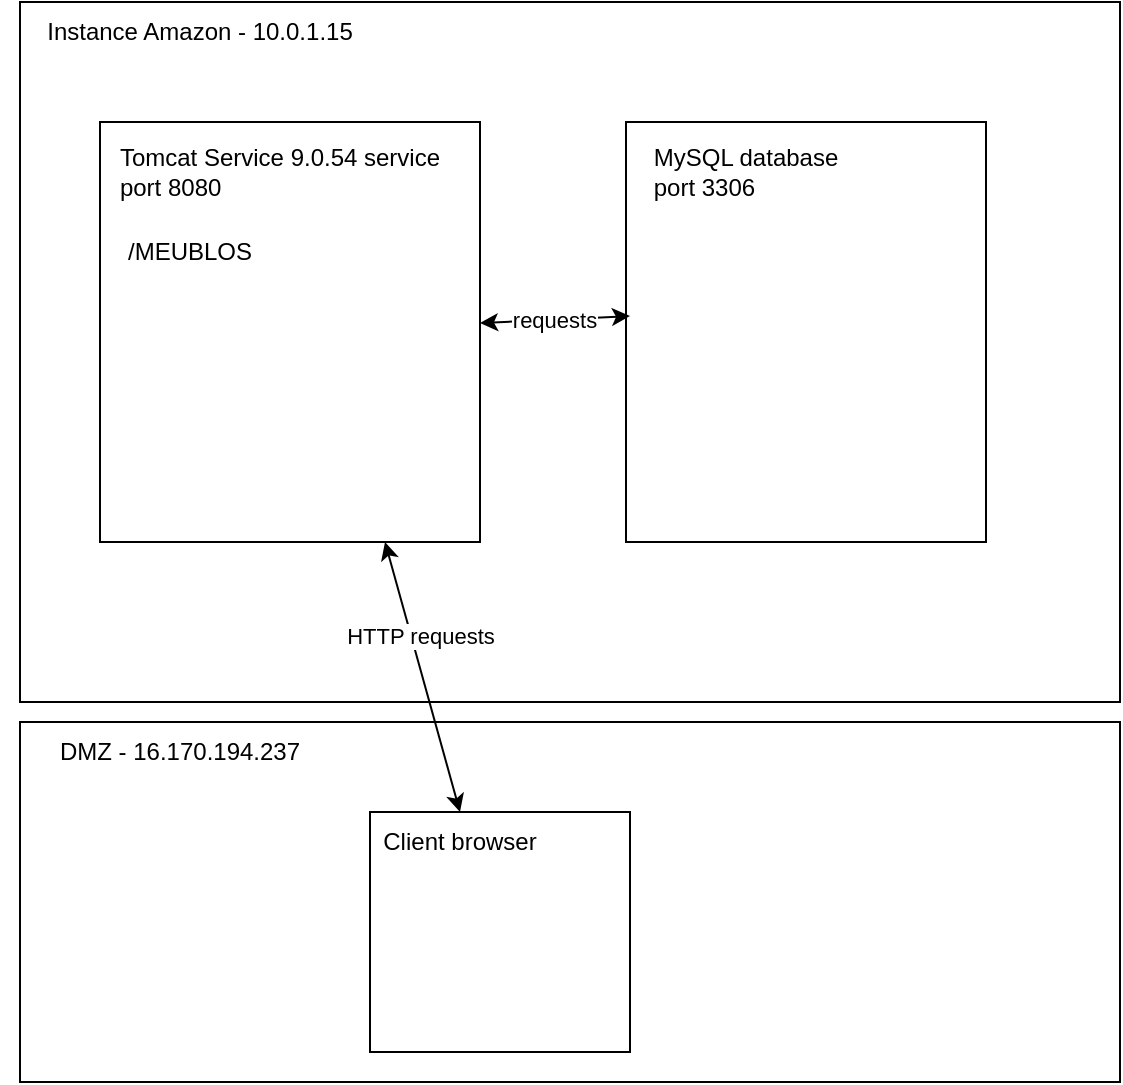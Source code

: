 <mxfile version="15.9.1" type="device"><diagram id="Dty2rZj2vIE1IyITgKvn" name="Page-1"><mxGraphModel dx="946" dy="587" grid="1" gridSize="10" guides="1" tooltips="1" connect="1" arrows="1" fold="1" page="1" pageScale="1" pageWidth="827" pageHeight="1169" math="0" shadow="0"><root><mxCell id="0"/><mxCell id="1" parent="0"/><mxCell id="qjyk1IMxSZE_2kQqDQ7R-2" value="" style="rounded=0;whiteSpace=wrap;html=1;align=left;" vertex="1" parent="1"><mxGeometry x="150" y="180" width="550" height="350" as="geometry"/></mxCell><mxCell id="qjyk1IMxSZE_2kQqDQ7R-3" value="Instance Amazon - 10.0.1.15" style="text;html=1;strokeColor=none;fillColor=none;align=center;verticalAlign=middle;whiteSpace=wrap;rounded=0;" vertex="1" parent="1"><mxGeometry x="150" y="180" width="180" height="30" as="geometry"/></mxCell><mxCell id="qjyk1IMxSZE_2kQqDQ7R-4" value="" style="rounded=0;whiteSpace=wrap;html=1;" vertex="1" parent="1"><mxGeometry x="190" y="240" width="190" height="210" as="geometry"/></mxCell><mxCell id="qjyk1IMxSZE_2kQqDQ7R-5" value="&lt;div&gt;Tomcat Service 9.0.54 service&lt;/div&gt;&lt;div align=&quot;left&quot;&gt;port 8080&lt;br&gt;&lt;/div&gt;" style="text;html=1;strokeColor=none;fillColor=none;align=center;verticalAlign=middle;whiteSpace=wrap;rounded=0;" vertex="1" parent="1"><mxGeometry x="190" y="250" width="180" height="30" as="geometry"/></mxCell><mxCell id="qjyk1IMxSZE_2kQqDQ7R-6" value="/MEUBLOS" style="text;html=1;strokeColor=none;fillColor=none;align=center;verticalAlign=middle;whiteSpace=wrap;rounded=0;" vertex="1" parent="1"><mxGeometry x="190" y="290" width="90" height="30" as="geometry"/></mxCell><mxCell id="qjyk1IMxSZE_2kQqDQ7R-7" value="" style="shape=image;verticalLabelPosition=bottom;labelBackgroundColor=#ffffff;verticalAlign=top;aspect=fixed;imageAspect=0;image=https://upload.wikimedia.org/wikipedia/commons/thumb/f/fe/Apache_Tomcat_logo.svg/1200px-Apache_Tomcat_logo.svg.png;" vertex="1" parent="1"><mxGeometry x="216.41" y="340" width="127.17" height="90" as="geometry"/></mxCell><mxCell id="qjyk1IMxSZE_2kQqDQ7R-8" value="" style="rounded=0;whiteSpace=wrap;html=1;" vertex="1" parent="1"><mxGeometry x="453" y="240" width="180" height="210" as="geometry"/></mxCell><mxCell id="qjyk1IMxSZE_2kQqDQ7R-9" value="&lt;div&gt;MySQL database&lt;/div&gt;&lt;div align=&quot;left&quot;&gt;port 3306&lt;br&gt;&lt;/div&gt;" style="text;html=1;strokeColor=none;fillColor=none;align=center;verticalAlign=middle;whiteSpace=wrap;rounded=0;" vertex="1" parent="1"><mxGeometry x="423" y="250" width="180" height="30" as="geometry"/></mxCell><mxCell id="qjyk1IMxSZE_2kQqDQ7R-11" value="requests" style="endArrow=classic;startArrow=classic;html=1;rounded=0;entryX=0.011;entryY=0.462;entryDx=0;entryDy=0;entryPerimeter=0;" edge="1" parent="1" source="qjyk1IMxSZE_2kQqDQ7R-4" target="qjyk1IMxSZE_2kQqDQ7R-8"><mxGeometry width="50" height="50" relative="1" as="geometry"><mxPoint x="390" y="380" as="sourcePoint"/><mxPoint x="440" y="330" as="targetPoint"/></mxGeometry></mxCell><mxCell id="qjyk1IMxSZE_2kQqDQ7R-12" value="" style="shape=image;verticalLabelPosition=bottom;labelBackgroundColor=#ffffff;verticalAlign=top;aspect=fixed;imageAspect=0;image=https://upload.wikimedia.org/wikipedia/fr/thumb/6/62/MySQL.svg/1200px-MySQL.svg.png;" vertex="1" parent="1"><mxGeometry x="478" y="351.38" width="130" height="67.25" as="geometry"/></mxCell><mxCell id="qjyk1IMxSZE_2kQqDQ7R-13" value="" style="rounded=0;whiteSpace=wrap;html=1;align=left;" vertex="1" parent="1"><mxGeometry x="150" y="540" width="550" height="180" as="geometry"/></mxCell><mxCell id="qjyk1IMxSZE_2kQqDQ7R-14" value="DMZ - 16.170.194.237" style="text;html=1;strokeColor=none;fillColor=none;align=center;verticalAlign=middle;whiteSpace=wrap;rounded=0;" vertex="1" parent="1"><mxGeometry x="140" y="540" width="180" height="30" as="geometry"/></mxCell><mxCell id="qjyk1IMxSZE_2kQqDQ7R-15" value="" style="rounded=0;whiteSpace=wrap;html=1;" vertex="1" parent="1"><mxGeometry x="325" y="585" width="130" height="120" as="geometry"/></mxCell><mxCell id="qjyk1IMxSZE_2kQqDQ7R-16" value="Client browser" style="text;html=1;strokeColor=none;fillColor=none;align=center;verticalAlign=middle;whiteSpace=wrap;rounded=0;" vertex="1" parent="1"><mxGeometry x="280" y="585" width="180" height="30" as="geometry"/></mxCell><mxCell id="qjyk1IMxSZE_2kQqDQ7R-20" value="" style="endArrow=classic;startArrow=classic;html=1;rounded=0;exitX=0.5;exitY=0;exitDx=0;exitDy=0;entryX=0.75;entryY=1;entryDx=0;entryDy=0;" edge="1" parent="1" source="qjyk1IMxSZE_2kQqDQ7R-16" target="qjyk1IMxSZE_2kQqDQ7R-4"><mxGeometry width="50" height="50" relative="1" as="geometry"><mxPoint x="390" y="480" as="sourcePoint"/><mxPoint x="440" y="430" as="targetPoint"/></mxGeometry></mxCell><mxCell id="qjyk1IMxSZE_2kQqDQ7R-21" value="HTTP requests" style="edgeLabel;html=1;align=center;verticalAlign=middle;resizable=0;points=[];" vertex="1" connectable="0" parent="qjyk1IMxSZE_2kQqDQ7R-20"><mxGeometry x="0.287" y="-4" relative="1" as="geometry"><mxPoint as="offset"/></mxGeometry></mxCell><mxCell id="qjyk1IMxSZE_2kQqDQ7R-22" value="" style="shape=image;verticalLabelPosition=bottom;labelBackgroundColor=#ffffff;verticalAlign=top;aspect=fixed;imageAspect=0;image=https://images.anandtech.com/doci/16078/Browsers_678x452.png;" vertex="1" parent="1"><mxGeometry x="350" y="630" width="80" height="52.46" as="geometry"/></mxCell></root></mxGraphModel></diagram></mxfile>